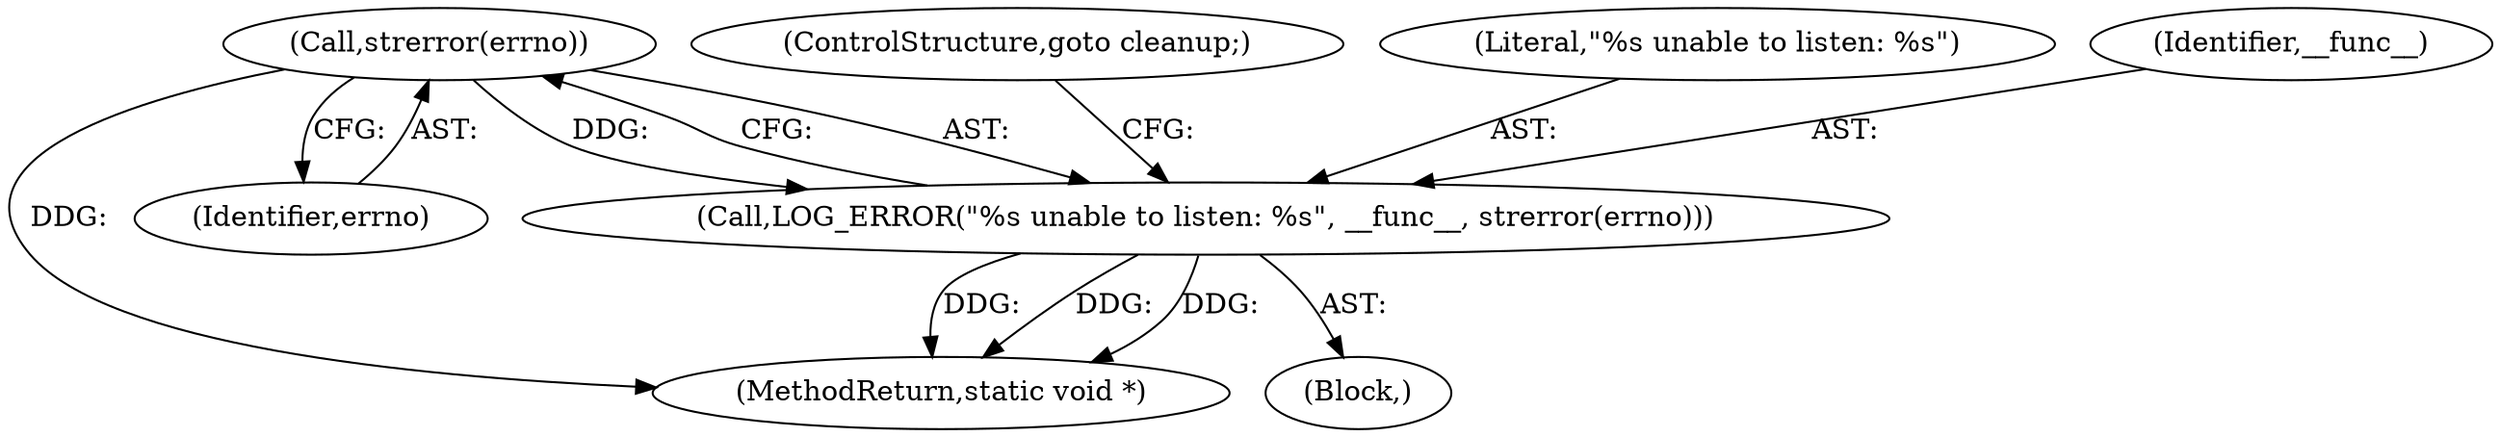 digraph "0_Android_472271b153c5dc53c28beac55480a8d8434b2d5c_52@API" {
"1000203" [label="(Call,strerror(errno))"];
"1000200" [label="(Call,LOG_ERROR(\"%s unable to listen: %s\", __func__, strerror(errno)))"];
"1000203" [label="(Call,strerror(errno))"];
"1000204" [label="(Identifier,errno)"];
"1000205" [label="(ControlStructure,goto cleanup;)"];
"1000201" [label="(Literal,\"%s unable to listen: %s\")"];
"1000202" [label="(Identifier,__func__)"];
"1000199" [label="(Block,)"];
"1000200" [label="(Call,LOG_ERROR(\"%s unable to listen: %s\", __func__, strerror(errno)))"];
"1000262" [label="(MethodReturn,static void *)"];
"1000203" -> "1000200"  [label="AST: "];
"1000203" -> "1000204"  [label="CFG: "];
"1000204" -> "1000203"  [label="AST: "];
"1000200" -> "1000203"  [label="CFG: "];
"1000203" -> "1000262"  [label="DDG: "];
"1000203" -> "1000200"  [label="DDG: "];
"1000200" -> "1000199"  [label="AST: "];
"1000201" -> "1000200"  [label="AST: "];
"1000202" -> "1000200"  [label="AST: "];
"1000205" -> "1000200"  [label="CFG: "];
"1000200" -> "1000262"  [label="DDG: "];
"1000200" -> "1000262"  [label="DDG: "];
"1000200" -> "1000262"  [label="DDG: "];
}
